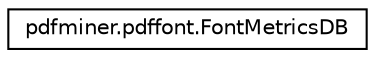 digraph "Graphical Class Hierarchy"
{
 // LATEX_PDF_SIZE
  edge [fontname="Helvetica",fontsize="10",labelfontname="Helvetica",labelfontsize="10"];
  node [fontname="Helvetica",fontsize="10",shape=record];
  rankdir="LR";
  Node0 [label="pdfminer.pdffont.FontMetricsDB",height=0.2,width=0.4,color="black", fillcolor="white", style="filled",URL="$classpdfminer_1_1pdffont_1_1FontMetricsDB.html",tooltip=" "];
}
